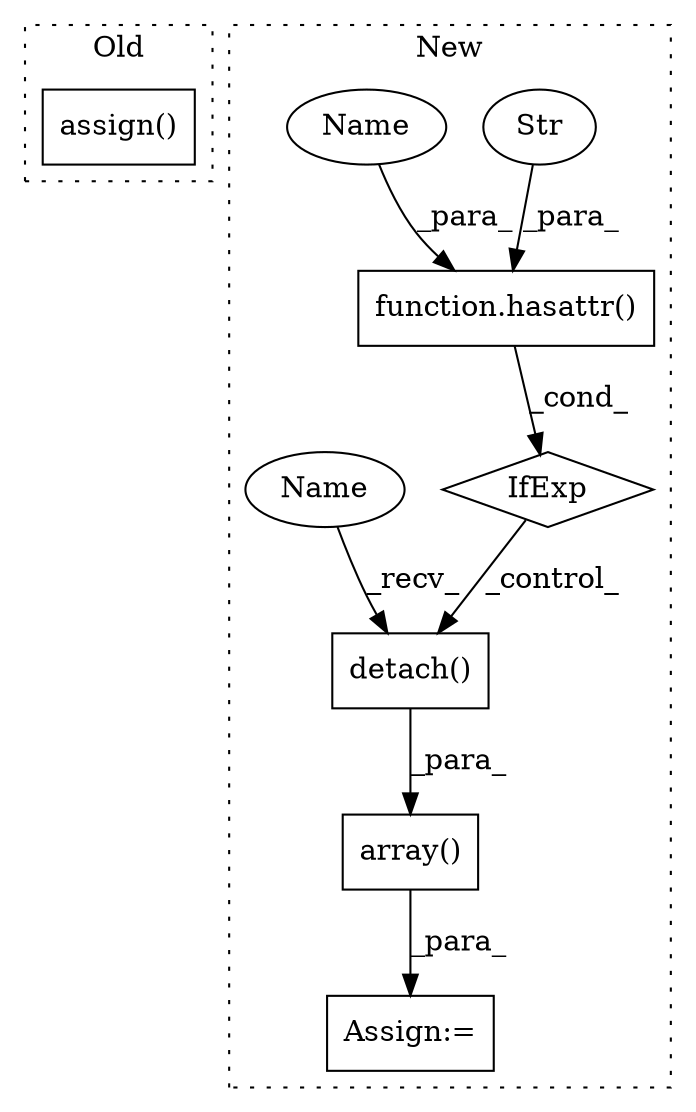 digraph G {
subgraph cluster0 {
1 [label="assign()" a="75" s="6127,6179" l="22,1" shape="box"];
label = "Old";
style="dotted";
}
subgraph cluster1 {
2 [label="detach()" a="75" s="6098" l="25" shape="box"];
3 [label="IfExp" a="51" s="6123,6162" l="4,6" shape="diamond"];
4 [label="function.hasattr()" a="75" s="6127,6161" l="8,1" shape="box"];
5 [label="Str" a="66" s="6153" l="8" shape="ellipse"];
6 [label="array()" a="75" s="6089,6184" l="9,1" shape="box"];
7 [label="Assign:=" a="68" s="6086" l="3" shape="box"];
8 [label="Name" a="87" s="6135" l="16" shape="ellipse"];
9 [label="Name" a="87" s="6098" l="16" shape="ellipse"];
label = "New";
style="dotted";
}
2 -> 6 [label="_para_"];
3 -> 2 [label="_control_"];
4 -> 3 [label="_cond_"];
5 -> 4 [label="_para_"];
6 -> 7 [label="_para_"];
8 -> 4 [label="_para_"];
9 -> 2 [label="_recv_"];
}